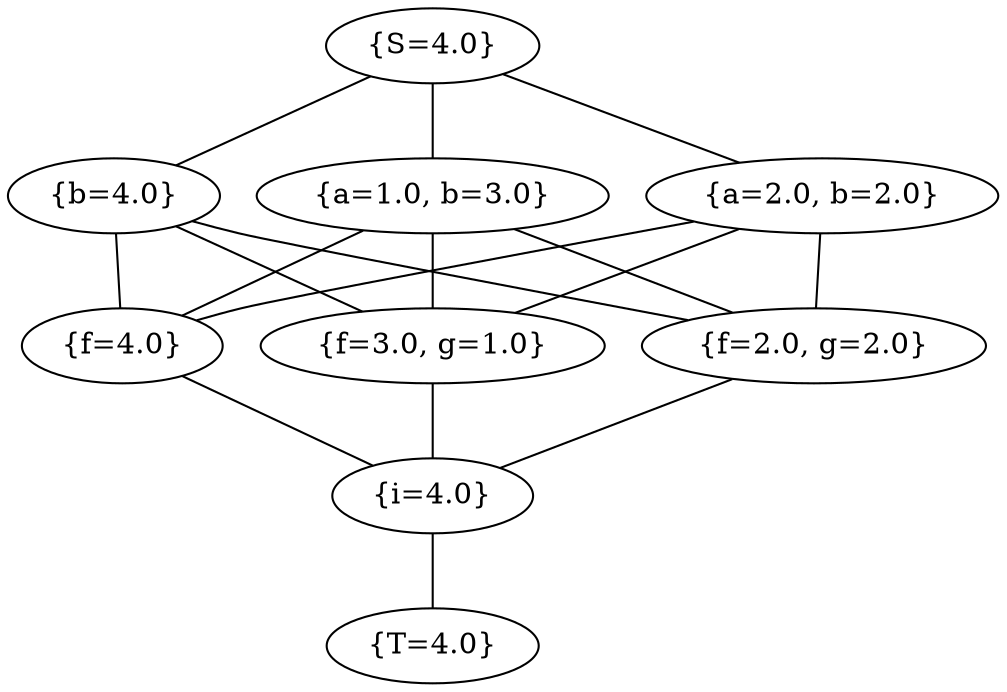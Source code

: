 graph {
	"{S=4.0}" ["ui.label"="{S=4.0}"];
	"{b=4.0}" ["ui.label"="{b=4.0}"];
	"{f=4.0}" ["ui.label"="{f=4.0}"];
	"{i=4.0}" ["ui.label"="{i=4.0}"];
	"{T=4.0}" ["ui.label"="{T=4.0}"];
	"{a=1.0, b=3.0}" ["ui.label"="{a=1.0, b=3.0}"];
	"{a=2.0, b=2.0}" ["ui.label"="{a=2.0, b=2.0}"];
	"{f=3.0, g=1.0}" ["ui.label"="{f=3.0, g=1.0}"];
	"{f=2.0, g=2.0}" ["ui.label"="{f=2.0, g=2.0}"];
	"{S=4.0}" -- "{b=4.0}" ;
	"{b=4.0}" -- "{f=4.0}" ;
	"{f=4.0}" -- "{i=4.0}" ;
	"{i=4.0}" -- "{T=4.0}" ;
	"{S=4.0}" -- "{a=1.0, b=3.0}" ;
	"{a=1.0, b=3.0}" -- "{f=4.0}" ;
	"{S=4.0}" -- "{a=2.0, b=2.0}" ;
	"{a=2.0, b=2.0}" -- "{f=4.0}" ;
	"{b=4.0}" -- "{f=3.0, g=1.0}" ;
	"{f=3.0, g=1.0}" -- "{i=4.0}" ;
	"{a=1.0, b=3.0}" -- "{f=3.0, g=1.0}" ;
	"{a=2.0, b=2.0}" -- "{f=3.0, g=1.0}" ;
	"{b=4.0}" -- "{f=2.0, g=2.0}" ;
	"{f=2.0, g=2.0}" -- "{i=4.0}" ;
	"{a=1.0, b=3.0}" -- "{f=2.0, g=2.0}" ;
	"{a=2.0, b=2.0}" -- "{f=2.0, g=2.0}" ;
}
